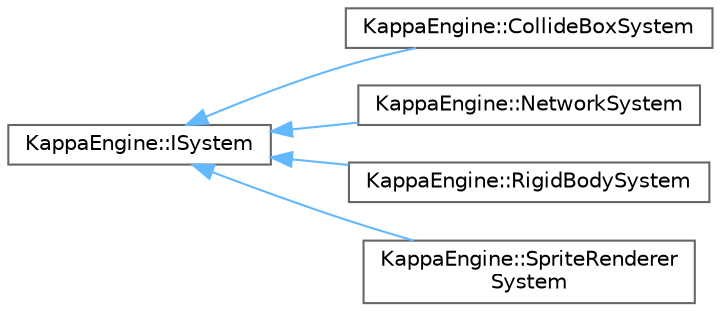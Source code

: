 digraph "Graphical Class Hierarchy"
{
 // LATEX_PDF_SIZE
  bgcolor="transparent";
  edge [fontname=Helvetica,fontsize=10,labelfontname=Helvetica,labelfontsize=10];
  node [fontname=Helvetica,fontsize=10,shape=box,height=0.2,width=0.4];
  rankdir="LR";
  Node0 [label="KappaEngine::ISystem",height=0.2,width=0.4,color="grey40", fillcolor="white", style="filled",URL="$d8/d6a/class_kappa_engine_1_1_i_system.html",tooltip="The ISystem class is the base class of all systems of the engine."];
  Node0 -> Node1 [dir="back",color="steelblue1",style="solid"];
  Node1 [label="KappaEngine::CollideBoxSystem",height=0.2,width=0.4,color="grey40", fillcolor="white", style="filled",URL="$d8/df0/class_kappa_engine_1_1_collide_box_system.html",tooltip=" "];
  Node0 -> Node2 [dir="back",color="steelblue1",style="solid"];
  Node2 [label="KappaEngine::NetworkSystem",height=0.2,width=0.4,color="grey40", fillcolor="white", style="filled",URL="$d6/dc9/class_kappa_engine_1_1_network_system.html",tooltip="The NetworkSystem class is the class that will manage all the network of the engine."];
  Node0 -> Node3 [dir="back",color="steelblue1",style="solid"];
  Node3 [label="KappaEngine::RigidBodySystem",height=0.2,width=0.4,color="grey40", fillcolor="white", style="filled",URL="$db/d79/class_kappa_engine_1_1_rigid_body_system.html",tooltip="The RigidBodySystem class is the class that will manage all the rigid bodies of the engine."];
  Node0 -> Node4 [dir="back",color="steelblue1",style="solid"];
  Node4 [label="KappaEngine::SpriteRenderer\lSystem",height=0.2,width=0.4,color="grey40", fillcolor="white", style="filled",URL="$d8/d52/class_kappa_engine_1_1_sprite_renderer_system.html",tooltip="System that handles the rendering of sprites."];
}
